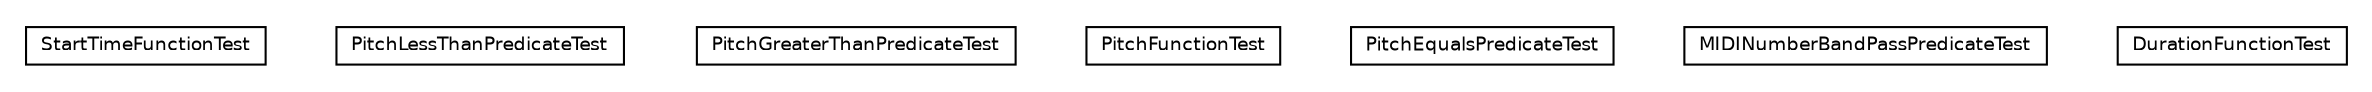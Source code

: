 #!/usr/local/bin/dot
#
# Class diagram 
# Generated by UMLGraph version R5_6-24-gf6e263 (http://www.umlgraph.org/)
#

digraph G {
	edge [fontname="Helvetica",fontsize=10,labelfontname="Helvetica",labelfontsize=10];
	node [fontname="Helvetica",fontsize=10,shape=plaintext];
	nodesep=0.25;
	ranksep=0.5;
	// com.rockhoppertech.music.midi.js.modifiers.google.StartTimeFunctionTest
	c224 [label=<<table title="com.rockhoppertech.music.midi.js.modifiers.google.StartTimeFunctionTest" border="0" cellborder="1" cellspacing="0" cellpadding="2" port="p" href="./StartTimeFunctionTest.html">
		<tr><td><table border="0" cellspacing="0" cellpadding="1">
<tr><td align="center" balign="center"> StartTimeFunctionTest </td></tr>
		</table></td></tr>
		</table>>, URL="./StartTimeFunctionTest.html", fontname="Helvetica", fontcolor="black", fontsize=9.0];
	// com.rockhoppertech.music.midi.js.modifiers.google.PitchLessThanPredicateTest
	c225 [label=<<table title="com.rockhoppertech.music.midi.js.modifiers.google.PitchLessThanPredicateTest" border="0" cellborder="1" cellspacing="0" cellpadding="2" port="p" href="./PitchLessThanPredicateTest.html">
		<tr><td><table border="0" cellspacing="0" cellpadding="1">
<tr><td align="center" balign="center"> PitchLessThanPredicateTest </td></tr>
		</table></td></tr>
		</table>>, URL="./PitchLessThanPredicateTest.html", fontname="Helvetica", fontcolor="black", fontsize=9.0];
	// com.rockhoppertech.music.midi.js.modifiers.google.PitchGreaterThanPredicateTest
	c226 [label=<<table title="com.rockhoppertech.music.midi.js.modifiers.google.PitchGreaterThanPredicateTest" border="0" cellborder="1" cellspacing="0" cellpadding="2" port="p" href="./PitchGreaterThanPredicateTest.html">
		<tr><td><table border="0" cellspacing="0" cellpadding="1">
<tr><td align="center" balign="center"> PitchGreaterThanPredicateTest </td></tr>
		</table></td></tr>
		</table>>, URL="./PitchGreaterThanPredicateTest.html", fontname="Helvetica", fontcolor="black", fontsize=9.0];
	// com.rockhoppertech.music.midi.js.modifiers.google.PitchFunctionTest
	c227 [label=<<table title="com.rockhoppertech.music.midi.js.modifiers.google.PitchFunctionTest" border="0" cellborder="1" cellspacing="0" cellpadding="2" port="p" href="./PitchFunctionTest.html">
		<tr><td><table border="0" cellspacing="0" cellpadding="1">
<tr><td align="center" balign="center"> PitchFunctionTest </td></tr>
		</table></td></tr>
		</table>>, URL="./PitchFunctionTest.html", fontname="Helvetica", fontcolor="black", fontsize=9.0];
	// com.rockhoppertech.music.midi.js.modifiers.google.PitchEqualsPredicateTest
	c228 [label=<<table title="com.rockhoppertech.music.midi.js.modifiers.google.PitchEqualsPredicateTest" border="0" cellborder="1" cellspacing="0" cellpadding="2" port="p" href="./PitchEqualsPredicateTest.html">
		<tr><td><table border="0" cellspacing="0" cellpadding="1">
<tr><td align="center" balign="center"> PitchEqualsPredicateTest </td></tr>
		</table></td></tr>
		</table>>, URL="./PitchEqualsPredicateTest.html", fontname="Helvetica", fontcolor="black", fontsize=9.0];
	// com.rockhoppertech.music.midi.js.modifiers.google.MIDINumberBandPassPredicateTest
	c229 [label=<<table title="com.rockhoppertech.music.midi.js.modifiers.google.MIDINumberBandPassPredicateTest" border="0" cellborder="1" cellspacing="0" cellpadding="2" port="p" href="./MIDINumberBandPassPredicateTest.html">
		<tr><td><table border="0" cellspacing="0" cellpadding="1">
<tr><td align="center" balign="center"> MIDINumberBandPassPredicateTest </td></tr>
		</table></td></tr>
		</table>>, URL="./MIDINumberBandPassPredicateTest.html", fontname="Helvetica", fontcolor="black", fontsize=9.0];
	// com.rockhoppertech.music.midi.js.modifiers.google.DurationFunctionTest
	c230 [label=<<table title="com.rockhoppertech.music.midi.js.modifiers.google.DurationFunctionTest" border="0" cellborder="1" cellspacing="0" cellpadding="2" port="p" href="./DurationFunctionTest.html">
		<tr><td><table border="0" cellspacing="0" cellpadding="1">
<tr><td align="center" balign="center"> DurationFunctionTest </td></tr>
		</table></td></tr>
		</table>>, URL="./DurationFunctionTest.html", fontname="Helvetica", fontcolor="black", fontsize=9.0];
}

